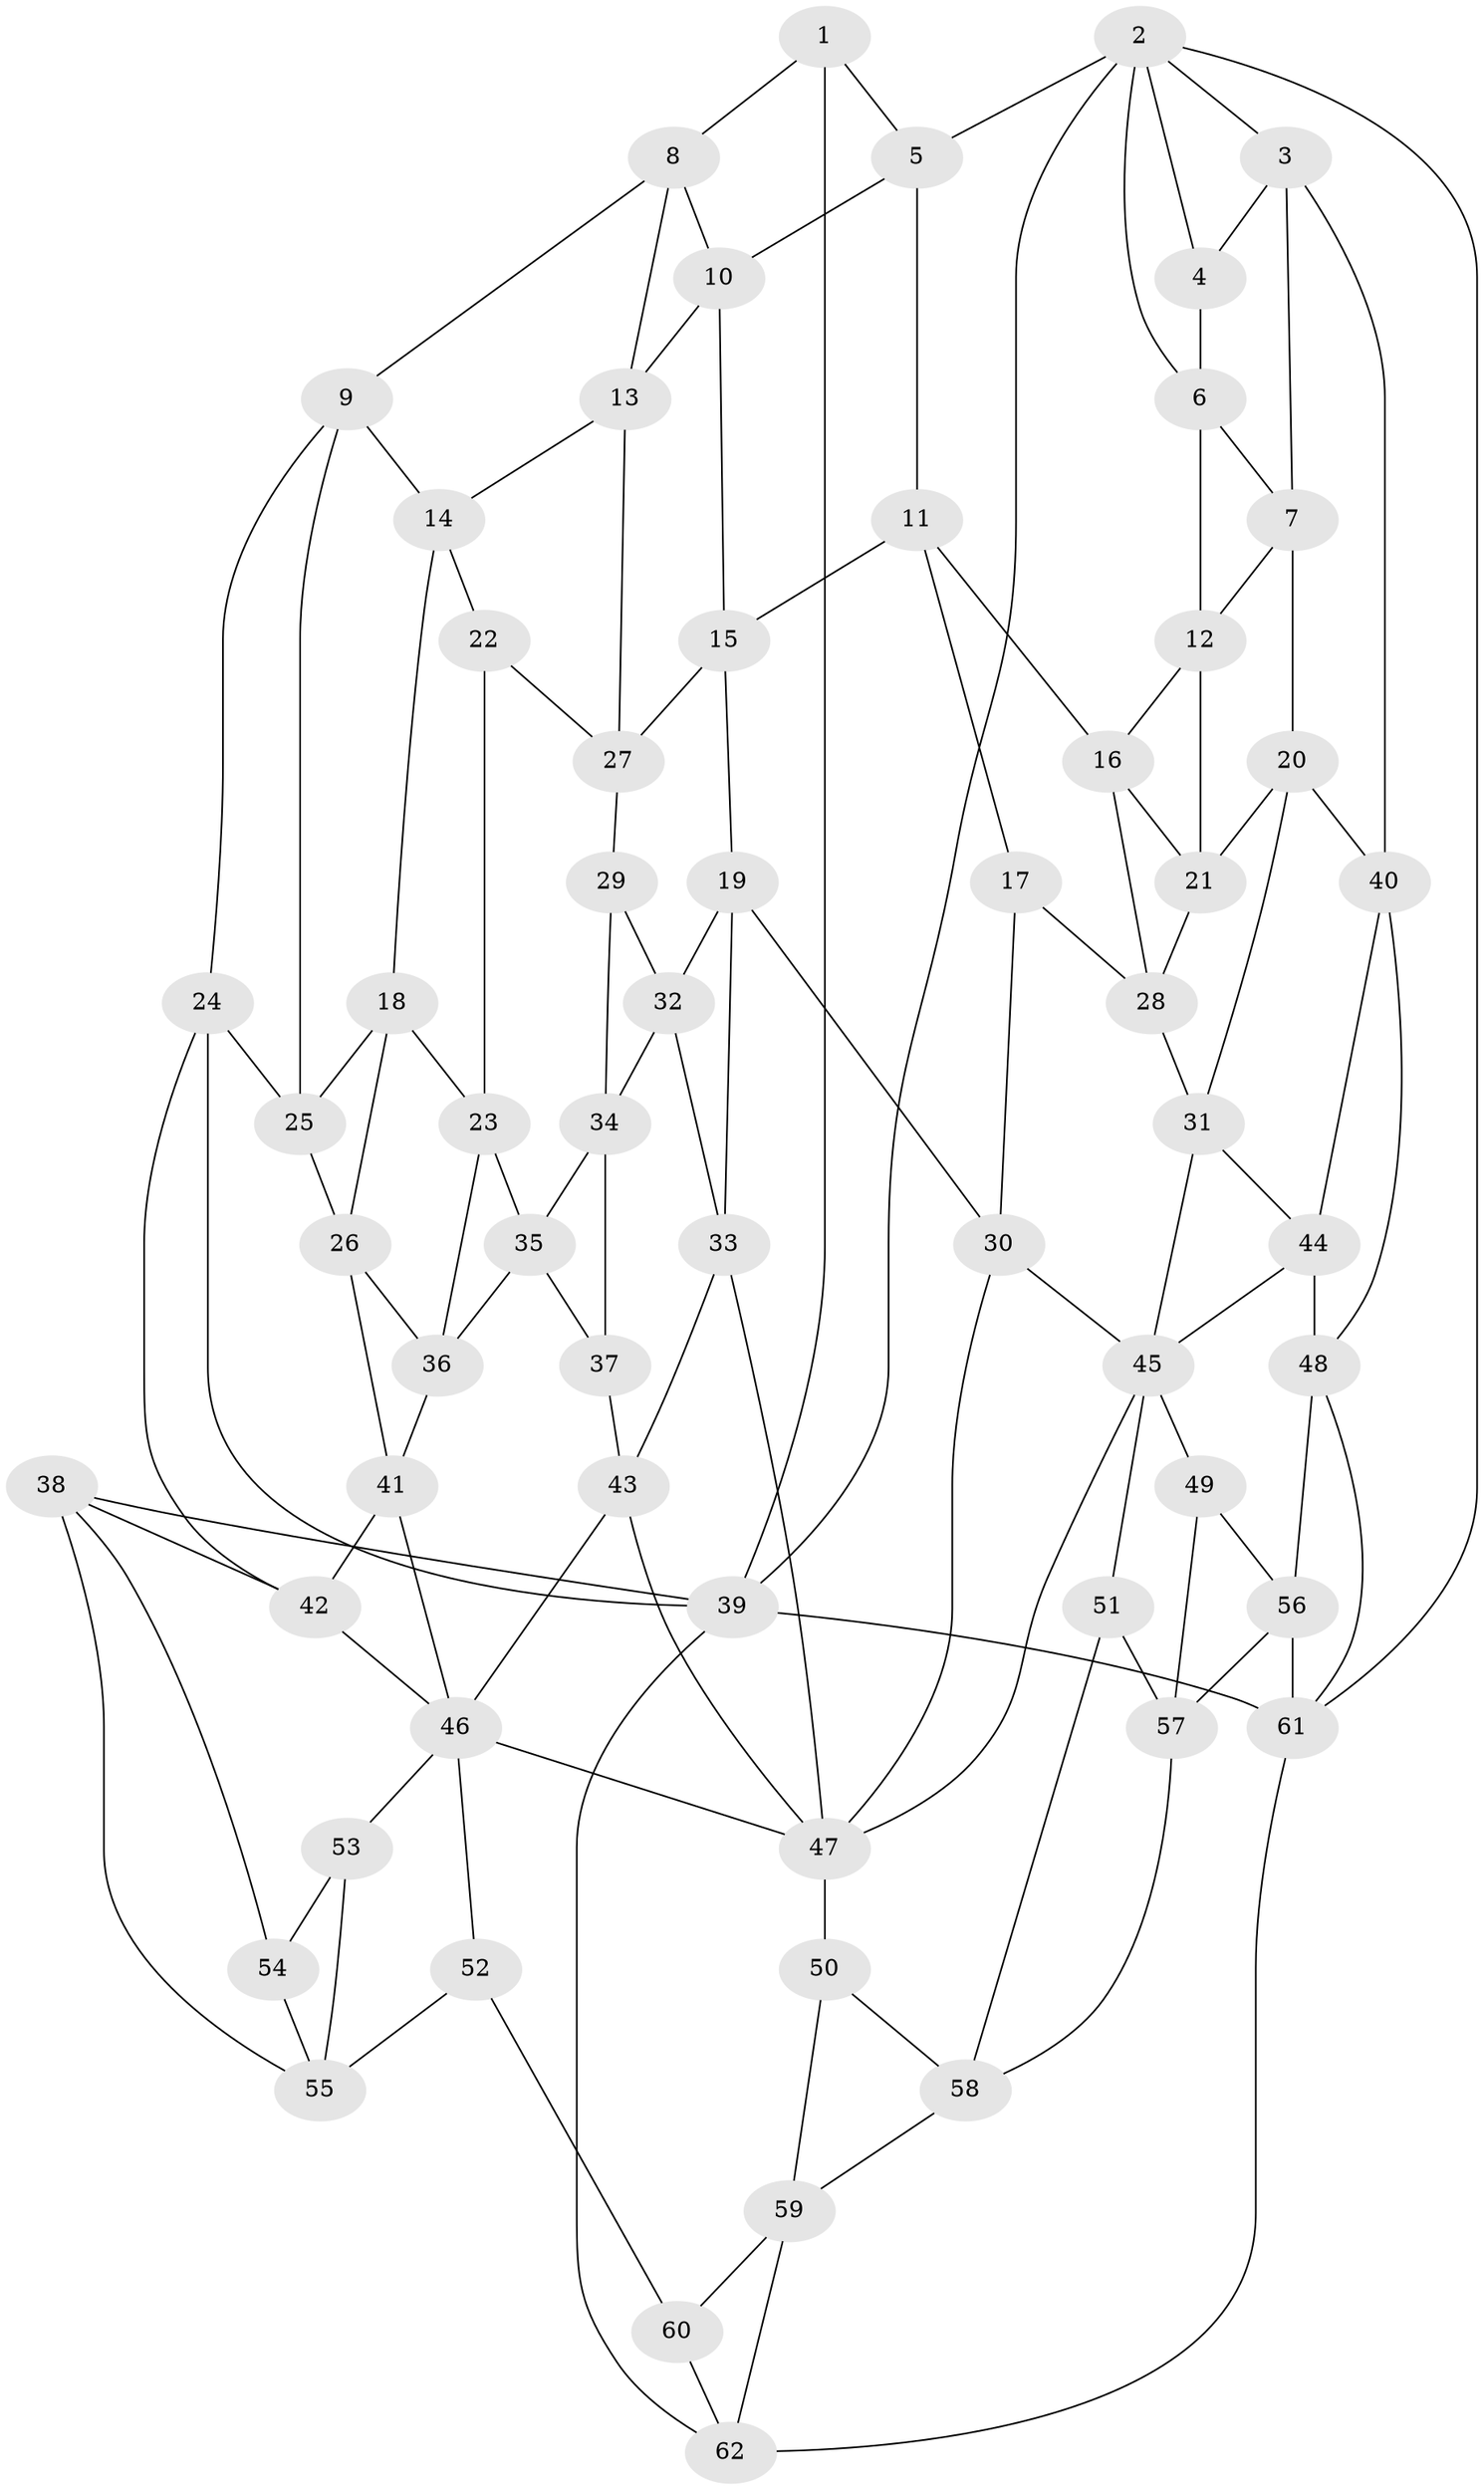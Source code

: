 // original degree distribution, {3: 0.016129032258064516, 6: 0.20967741935483872, 5: 0.5483870967741935, 4: 0.22580645161290322}
// Generated by graph-tools (version 1.1) at 2025/27/03/09/25 03:27:12]
// undirected, 62 vertices, 123 edges
graph export_dot {
graph [start="1"]
  node [color=gray90,style=filled];
  1;
  2;
  3;
  4;
  5;
  6;
  7;
  8;
  9;
  10;
  11;
  12;
  13;
  14;
  15;
  16;
  17;
  18;
  19;
  20;
  21;
  22;
  23;
  24;
  25;
  26;
  27;
  28;
  29;
  30;
  31;
  32;
  33;
  34;
  35;
  36;
  37;
  38;
  39;
  40;
  41;
  42;
  43;
  44;
  45;
  46;
  47;
  48;
  49;
  50;
  51;
  52;
  53;
  54;
  55;
  56;
  57;
  58;
  59;
  60;
  61;
  62;
  1 -- 5 [weight=1.0];
  1 -- 8 [weight=1.0];
  1 -- 39 [weight=1.0];
  2 -- 3 [weight=1.0];
  2 -- 4 [weight=1.0];
  2 -- 5 [weight=1.0];
  2 -- 6 [weight=1.0];
  2 -- 39 [weight=1.0];
  2 -- 61 [weight=1.0];
  3 -- 4 [weight=1.0];
  3 -- 7 [weight=1.0];
  3 -- 40 [weight=1.0];
  4 -- 6 [weight=1.0];
  5 -- 10 [weight=1.0];
  5 -- 11 [weight=1.0];
  6 -- 7 [weight=1.0];
  6 -- 12 [weight=1.0];
  7 -- 12 [weight=1.0];
  7 -- 20 [weight=1.0];
  8 -- 9 [weight=1.0];
  8 -- 10 [weight=1.0];
  8 -- 13 [weight=1.0];
  9 -- 14 [weight=1.0];
  9 -- 24 [weight=1.0];
  9 -- 25 [weight=1.0];
  10 -- 13 [weight=1.0];
  10 -- 15 [weight=1.0];
  11 -- 15 [weight=1.0];
  11 -- 16 [weight=1.0];
  11 -- 17 [weight=1.0];
  12 -- 16 [weight=1.0];
  12 -- 21 [weight=1.0];
  13 -- 14 [weight=1.0];
  13 -- 27 [weight=1.0];
  14 -- 18 [weight=1.0];
  14 -- 22 [weight=1.0];
  15 -- 19 [weight=1.0];
  15 -- 27 [weight=1.0];
  16 -- 21 [weight=1.0];
  16 -- 28 [weight=1.0];
  17 -- 28 [weight=1.0];
  17 -- 30 [weight=1.0];
  18 -- 23 [weight=1.0];
  18 -- 25 [weight=1.0];
  18 -- 26 [weight=1.0];
  19 -- 30 [weight=1.0];
  19 -- 32 [weight=1.0];
  19 -- 33 [weight=1.0];
  20 -- 21 [weight=1.0];
  20 -- 31 [weight=1.0];
  20 -- 40 [weight=1.0];
  21 -- 28 [weight=1.0];
  22 -- 23 [weight=1.0];
  22 -- 27 [weight=1.0];
  23 -- 35 [weight=1.0];
  23 -- 36 [weight=1.0];
  24 -- 25 [weight=1.0];
  24 -- 39 [weight=1.0];
  24 -- 42 [weight=1.0];
  25 -- 26 [weight=1.0];
  26 -- 36 [weight=1.0];
  26 -- 41 [weight=1.0];
  27 -- 29 [weight=1.0];
  28 -- 31 [weight=1.0];
  29 -- 32 [weight=1.0];
  29 -- 34 [weight=1.0];
  30 -- 45 [weight=1.0];
  30 -- 47 [weight=1.0];
  31 -- 44 [weight=1.0];
  31 -- 45 [weight=1.0];
  32 -- 33 [weight=1.0];
  32 -- 34 [weight=1.0];
  33 -- 43 [weight=1.0];
  33 -- 47 [weight=1.0];
  34 -- 35 [weight=1.0];
  34 -- 37 [weight=1.0];
  35 -- 36 [weight=1.0];
  35 -- 37 [weight=1.0];
  36 -- 41 [weight=1.0];
  37 -- 43 [weight=1.0];
  38 -- 39 [weight=1.0];
  38 -- 42 [weight=1.0];
  38 -- 54 [weight=1.0];
  38 -- 55 [weight=1.0];
  39 -- 61 [weight=1.0];
  39 -- 62 [weight=1.0];
  40 -- 44 [weight=1.0];
  40 -- 48 [weight=1.0];
  41 -- 42 [weight=1.0];
  41 -- 46 [weight=1.0];
  42 -- 46 [weight=1.0];
  43 -- 46 [weight=1.0];
  43 -- 47 [weight=1.0];
  44 -- 45 [weight=1.0];
  44 -- 48 [weight=1.0];
  45 -- 47 [weight=1.0];
  45 -- 49 [weight=1.0];
  45 -- 51 [weight=1.0];
  46 -- 47 [weight=1.0];
  46 -- 52 [weight=1.0];
  46 -- 53 [weight=1.0];
  47 -- 50 [weight=1.0];
  48 -- 56 [weight=1.0];
  48 -- 61 [weight=1.0];
  49 -- 56 [weight=1.0];
  49 -- 57 [weight=1.0];
  50 -- 58 [weight=1.0];
  50 -- 59 [weight=1.0];
  51 -- 57 [weight=1.0];
  51 -- 58 [weight=1.0];
  52 -- 55 [weight=1.0];
  52 -- 60 [weight=2.0];
  53 -- 54 [weight=2.0];
  53 -- 55 [weight=1.0];
  54 -- 55 [weight=1.0];
  56 -- 57 [weight=1.0];
  56 -- 61 [weight=1.0];
  57 -- 58 [weight=1.0];
  58 -- 59 [weight=1.0];
  59 -- 60 [weight=1.0];
  59 -- 62 [weight=1.0];
  60 -- 62 [weight=1.0];
  61 -- 62 [weight=1.0];
}
